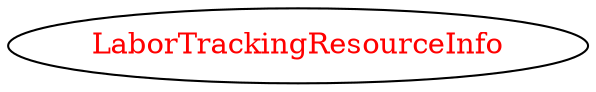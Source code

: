 digraph dependencyGraph {
 concentrate=true;
 ranksep="2.0";
 rankdir="LR"; 
 splines="ortho";
"LaborTrackingResourceInfo" [fontcolor="red"];
}